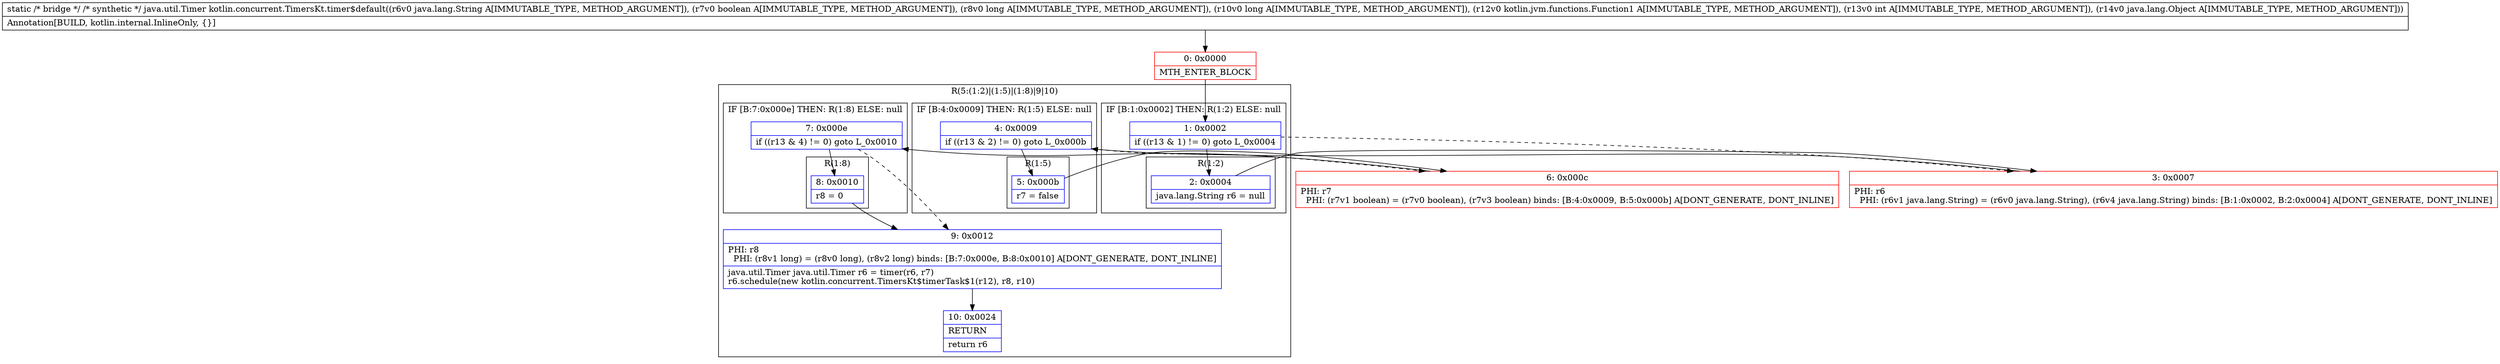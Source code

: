 digraph "CFG forkotlin.concurrent.TimersKt.timer$default(Ljava\/lang\/String;ZJJLkotlin\/jvm\/functions\/Function1;ILjava\/lang\/Object;)Ljava\/util\/Timer;" {
subgraph cluster_Region_204313014 {
label = "R(5:(1:2)|(1:5)|(1:8)|9|10)";
node [shape=record,color=blue];
subgraph cluster_IfRegion_1260060715 {
label = "IF [B:1:0x0002] THEN: R(1:2) ELSE: null";
node [shape=record,color=blue];
Node_1 [shape=record,label="{1\:\ 0x0002|if ((r13 & 1) != 0) goto L_0x0004\l}"];
subgraph cluster_Region_1479968882 {
label = "R(1:2)";
node [shape=record,color=blue];
Node_2 [shape=record,label="{2\:\ 0x0004|java.lang.String r6 = null\l}"];
}
}
subgraph cluster_IfRegion_1588021073 {
label = "IF [B:4:0x0009] THEN: R(1:5) ELSE: null";
node [shape=record,color=blue];
Node_4 [shape=record,label="{4\:\ 0x0009|if ((r13 & 2) != 0) goto L_0x000b\l}"];
subgraph cluster_Region_159248334 {
label = "R(1:5)";
node [shape=record,color=blue];
Node_5 [shape=record,label="{5\:\ 0x000b|r7 = false\l}"];
}
}
subgraph cluster_IfRegion_443858066 {
label = "IF [B:7:0x000e] THEN: R(1:8) ELSE: null";
node [shape=record,color=blue];
Node_7 [shape=record,label="{7\:\ 0x000e|if ((r13 & 4) != 0) goto L_0x0010\l}"];
subgraph cluster_Region_1986904758 {
label = "R(1:8)";
node [shape=record,color=blue];
Node_8 [shape=record,label="{8\:\ 0x0010|r8 = 0\l}"];
}
}
Node_9 [shape=record,label="{9\:\ 0x0012|PHI: r8 \l  PHI: (r8v1 long) = (r8v0 long), (r8v2 long) binds: [B:7:0x000e, B:8:0x0010] A[DONT_GENERATE, DONT_INLINE]\l|java.util.Timer java.util.Timer r6 = timer(r6, r7)\lr6.schedule(new kotlin.concurrent.TimersKt$timerTask$1(r12), r8, r10)\l}"];
Node_10 [shape=record,label="{10\:\ 0x0024|RETURN\l|return r6\l}"];
}
Node_0 [shape=record,color=red,label="{0\:\ 0x0000|MTH_ENTER_BLOCK\l}"];
Node_3 [shape=record,color=red,label="{3\:\ 0x0007|PHI: r6 \l  PHI: (r6v1 java.lang.String) = (r6v0 java.lang.String), (r6v4 java.lang.String) binds: [B:1:0x0002, B:2:0x0004] A[DONT_GENERATE, DONT_INLINE]\l}"];
Node_6 [shape=record,color=red,label="{6\:\ 0x000c|PHI: r7 \l  PHI: (r7v1 boolean) = (r7v0 boolean), (r7v3 boolean) binds: [B:4:0x0009, B:5:0x000b] A[DONT_GENERATE, DONT_INLINE]\l}"];
MethodNode[shape=record,label="{static \/* bridge *\/ \/* synthetic *\/ java.util.Timer kotlin.concurrent.TimersKt.timer$default((r6v0 java.lang.String A[IMMUTABLE_TYPE, METHOD_ARGUMENT]), (r7v0 boolean A[IMMUTABLE_TYPE, METHOD_ARGUMENT]), (r8v0 long A[IMMUTABLE_TYPE, METHOD_ARGUMENT]), (r10v0 long A[IMMUTABLE_TYPE, METHOD_ARGUMENT]), (r12v0 kotlin.jvm.functions.Function1 A[IMMUTABLE_TYPE, METHOD_ARGUMENT]), (r13v0 int A[IMMUTABLE_TYPE, METHOD_ARGUMENT]), (r14v0 java.lang.Object A[IMMUTABLE_TYPE, METHOD_ARGUMENT]))  | Annotation[BUILD, kotlin.internal.InlineOnly, \{\}]\l}"];
MethodNode -> Node_0;
Node_1 -> Node_2;
Node_1 -> Node_3[style=dashed];
Node_2 -> Node_3;
Node_4 -> Node_5;
Node_4 -> Node_6[style=dashed];
Node_5 -> Node_6;
Node_7 -> Node_8;
Node_7 -> Node_9[style=dashed];
Node_8 -> Node_9;
Node_9 -> Node_10;
Node_0 -> Node_1;
Node_3 -> Node_4;
Node_6 -> Node_7;
}

